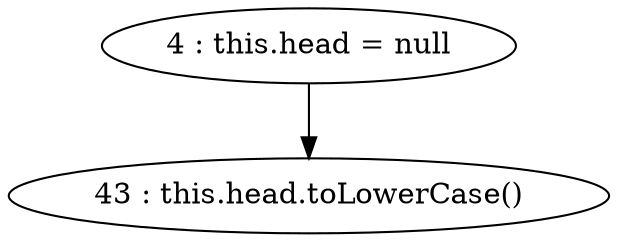 digraph G {
"4 : this.head = null"
"4 : this.head = null" -> "43 : this.head.toLowerCase()"
"43 : this.head.toLowerCase()"
}